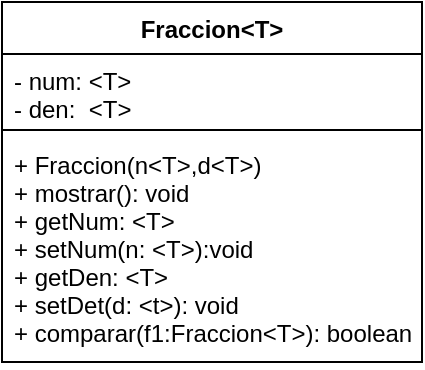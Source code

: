 <mxfile version="16.2.7" type="device"><diagram id="-ey9zN-1-Dj6ydulJLMG" name="Page-1"><mxGraphModel dx="483" dy="541" grid="1" gridSize="10" guides="1" tooltips="1" connect="1" arrows="1" fold="1" page="1" pageScale="1" pageWidth="827" pageHeight="1169" math="0" shadow="0"><root><mxCell id="0"/><mxCell id="1" parent="0"/><mxCell id="arx64srch2MBv-U3XAMQ-1" value="Fraccion&lt;T&gt;" style="swimlane;fontStyle=1;align=center;verticalAlign=top;childLayout=stackLayout;horizontal=1;startSize=26;horizontalStack=0;resizeParent=1;resizeParentMax=0;resizeLast=0;collapsible=1;marginBottom=0;" vertex="1" parent="1"><mxGeometry x="340" y="100" width="210" height="180" as="geometry"/></mxCell><mxCell id="arx64srch2MBv-U3XAMQ-2" value="- num: &lt;T&gt;&#10;- den:  &lt;T&gt;" style="text;strokeColor=none;fillColor=none;align=left;verticalAlign=top;spacingLeft=4;spacingRight=4;overflow=hidden;rotatable=0;points=[[0,0.5],[1,0.5]];portConstraint=eastwest;" vertex="1" parent="arx64srch2MBv-U3XAMQ-1"><mxGeometry y="26" width="210" height="34" as="geometry"/></mxCell><mxCell id="arx64srch2MBv-U3XAMQ-3" value="" style="line;strokeWidth=1;fillColor=none;align=left;verticalAlign=middle;spacingTop=-1;spacingLeft=3;spacingRight=3;rotatable=0;labelPosition=right;points=[];portConstraint=eastwest;" vertex="1" parent="arx64srch2MBv-U3XAMQ-1"><mxGeometry y="60" width="210" height="8" as="geometry"/></mxCell><mxCell id="arx64srch2MBv-U3XAMQ-4" value="+ Fraccion(n&lt;T&gt;,d&lt;T&gt;)&#10;+ mostrar(): void&#10;+ getNum: &lt;T&gt;&#10;+ setNum(n: &lt;T&gt;):void&#10;+ getDen: &lt;T&gt;&#10;+ setDet(d: &lt;t&gt;): void&#10;+ comparar(f1:Fraccion&lt;T&gt;): boolean&#10;" style="text;strokeColor=none;fillColor=none;align=left;verticalAlign=top;spacingLeft=4;spacingRight=4;overflow=hidden;rotatable=0;points=[[0,0.5],[1,0.5]];portConstraint=eastwest;" vertex="1" parent="arx64srch2MBv-U3XAMQ-1"><mxGeometry y="68" width="210" height="112" as="geometry"/></mxCell></root></mxGraphModel></diagram></mxfile>